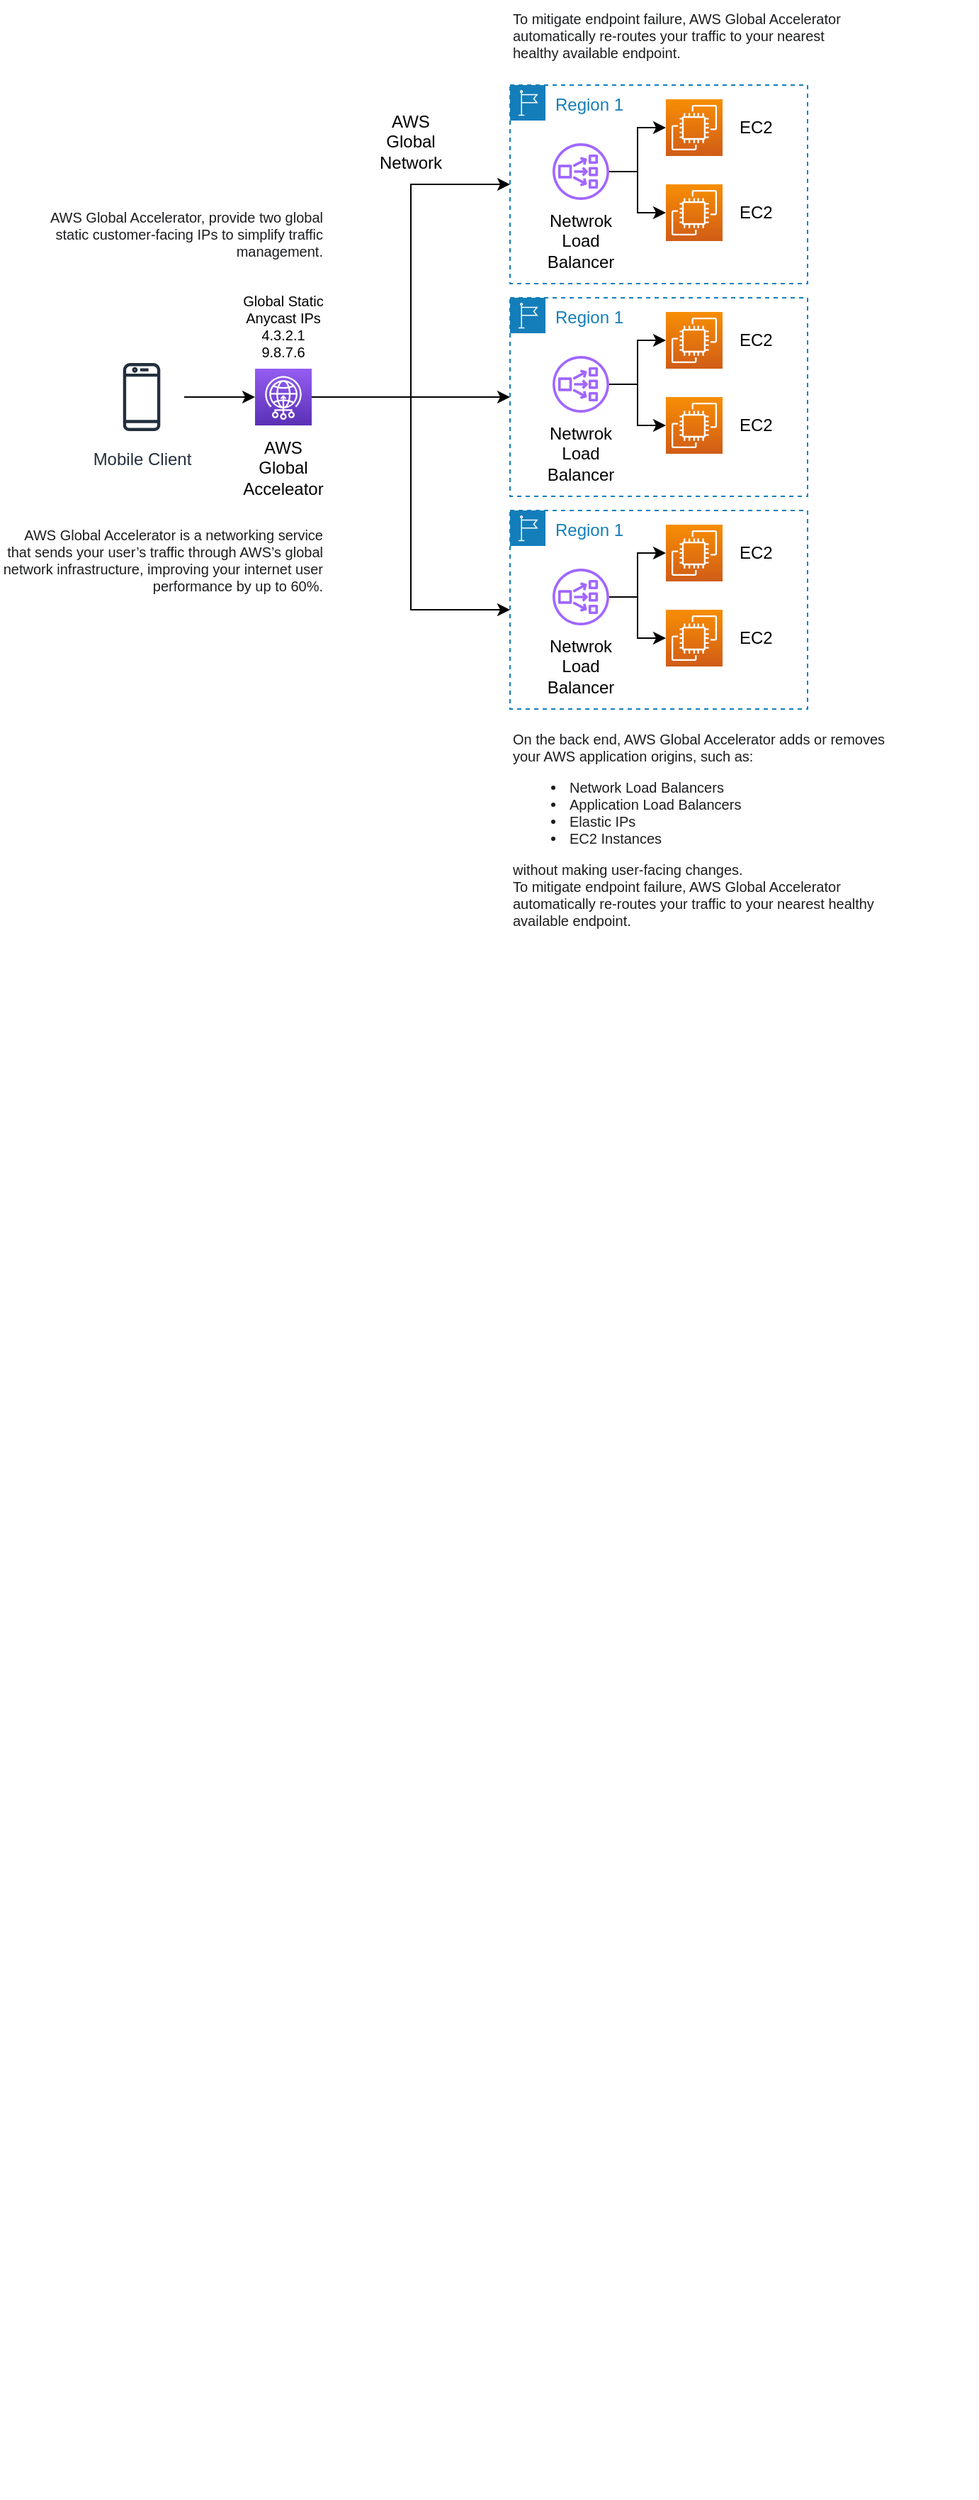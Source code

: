 <mxfile version="15.4.0" type="device"><diagram id="63iD8lmJqiWev-fXlUIS" name="Page-1"><mxGraphModel dx="1117" dy="710" grid="1" gridSize="10" guides="1" tooltips="1" connect="1" arrows="1" fold="1" page="0" pageScale="1" pageWidth="850" pageHeight="1100" math="0" shadow="0"><root><mxCell id="0"/><mxCell id="1" parent="0"/><mxCell id="vM6J8RbtzRKnhzt-yWAx-39" style="edgeStyle=orthogonalEdgeStyle;rounded=0;orthogonalLoop=1;jettySize=auto;html=1;entryX=0;entryY=0.5;entryDx=0;entryDy=0;" edge="1" parent="1" source="vM6J8RbtzRKnhzt-yWAx-1" target="vM6J8RbtzRKnhzt-yWAx-2"><mxGeometry relative="1" as="geometry"/></mxCell><mxCell id="vM6J8RbtzRKnhzt-yWAx-40" style="edgeStyle=orthogonalEdgeStyle;rounded=0;orthogonalLoop=1;jettySize=auto;html=1;entryX=0;entryY=0.5;entryDx=0;entryDy=0;" edge="1" parent="1" source="vM6J8RbtzRKnhzt-yWAx-1" target="vM6J8RbtzRKnhzt-yWAx-30"><mxGeometry relative="1" as="geometry"/></mxCell><mxCell id="vM6J8RbtzRKnhzt-yWAx-41" style="edgeStyle=orthogonalEdgeStyle;rounded=0;orthogonalLoop=1;jettySize=auto;html=1;entryX=0;entryY=0.5;entryDx=0;entryDy=0;" edge="1" parent="1" source="vM6J8RbtzRKnhzt-yWAx-1" target="vM6J8RbtzRKnhzt-yWAx-20"><mxGeometry relative="1" as="geometry"/></mxCell><mxCell id="vM6J8RbtzRKnhzt-yWAx-1" value="" style="sketch=0;points=[[0,0,0],[0.25,0,0],[0.5,0,0],[0.75,0,0],[1,0,0],[0,1,0],[0.25,1,0],[0.5,1,0],[0.75,1,0],[1,1,0],[0,0.25,0],[0,0.5,0],[0,0.75,0],[1,0.25,0],[1,0.5,0],[1,0.75,0]];outlineConnect=0;fontColor=#232F3E;gradientColor=#945DF2;gradientDirection=north;fillColor=#5A30B5;strokeColor=#ffffff;dashed=0;verticalLabelPosition=bottom;verticalAlign=top;align=center;html=1;fontSize=12;fontStyle=0;aspect=fixed;shape=mxgraph.aws4.resourceIcon;resIcon=mxgraph.aws4.global_accelerator;" vertex="1" parent="1"><mxGeometry x="320" y="280" width="40" height="40" as="geometry"/></mxCell><mxCell id="vM6J8RbtzRKnhzt-yWAx-18" value="" style="group" vertex="1" connectable="0" parent="1"><mxGeometry x="500" y="80" width="210" height="140" as="geometry"/></mxCell><mxCell id="vM6J8RbtzRKnhzt-yWAx-2" value="Region 1" style="points=[[0,0],[0.25,0],[0.5,0],[0.75,0],[1,0],[1,0.25],[1,0.5],[1,0.75],[1,1],[0.75,1],[0.5,1],[0.25,1],[0,1],[0,0.75],[0,0.5],[0,0.25]];outlineConnect=0;gradientColor=none;html=1;whiteSpace=wrap;fontSize=12;fontStyle=0;shape=mxgraph.aws4.group;grIcon=mxgraph.aws4.group_region;strokeColor=#147EBA;fillColor=none;verticalAlign=top;align=left;spacingLeft=30;fontColor=#147EBA;dashed=1;" vertex="1" parent="vM6J8RbtzRKnhzt-yWAx-18"><mxGeometry width="210" height="140" as="geometry"/></mxCell><mxCell id="vM6J8RbtzRKnhzt-yWAx-3" value="" style="sketch=0;outlineConnect=0;fontColor=#232F3E;gradientColor=none;fillColor=#A166FF;strokeColor=none;dashed=0;verticalLabelPosition=bottom;verticalAlign=top;align=center;html=1;fontSize=12;fontStyle=0;aspect=fixed;pointerEvents=1;shape=mxgraph.aws4.network_load_balancer;" vertex="1" parent="vM6J8RbtzRKnhzt-yWAx-18"><mxGeometry x="30" y="41" width="40" height="40" as="geometry"/></mxCell><mxCell id="vM6J8RbtzRKnhzt-yWAx-4" value="" style="sketch=0;points=[[0,0,0],[0.25,0,0],[0.5,0,0],[0.75,0,0],[1,0,0],[0,1,0],[0.25,1,0],[0.5,1,0],[0.75,1,0],[1,1,0],[0,0.25,0],[0,0.5,0],[0,0.75,0],[1,0.25,0],[1,0.5,0],[1,0.75,0]];outlineConnect=0;fontColor=#232F3E;gradientColor=#F78E04;gradientDirection=north;fillColor=#D05C17;strokeColor=#ffffff;dashed=0;verticalLabelPosition=bottom;verticalAlign=top;align=center;html=1;fontSize=12;fontStyle=0;aspect=fixed;shape=mxgraph.aws4.resourceIcon;resIcon=mxgraph.aws4.ec2;" vertex="1" parent="vM6J8RbtzRKnhzt-yWAx-18"><mxGeometry x="110" y="10" width="40" height="40" as="geometry"/></mxCell><mxCell id="vM6J8RbtzRKnhzt-yWAx-15" style="edgeStyle=orthogonalEdgeStyle;rounded=0;orthogonalLoop=1;jettySize=auto;html=1;entryX=0;entryY=0.5;entryDx=0;entryDy=0;entryPerimeter=0;" edge="1" parent="vM6J8RbtzRKnhzt-yWAx-18" source="vM6J8RbtzRKnhzt-yWAx-3" target="vM6J8RbtzRKnhzt-yWAx-4"><mxGeometry relative="1" as="geometry"/></mxCell><mxCell id="vM6J8RbtzRKnhzt-yWAx-5" value="EC2" style="text;html=1;strokeColor=none;fillColor=none;align=left;verticalAlign=middle;whiteSpace=wrap;rounded=0;" vertex="1" parent="vM6J8RbtzRKnhzt-yWAx-18"><mxGeometry x="160" y="15" width="30" height="30" as="geometry"/></mxCell><mxCell id="vM6J8RbtzRKnhzt-yWAx-11" value="" style="sketch=0;points=[[0,0,0],[0.25,0,0],[0.5,0,0],[0.75,0,0],[1,0,0],[0,1,0],[0.25,1,0],[0.5,1,0],[0.75,1,0],[1,1,0],[0,0.25,0],[0,0.5,0],[0,0.75,0],[1,0.25,0],[1,0.5,0],[1,0.75,0]];outlineConnect=0;fontColor=#232F3E;gradientColor=#F78E04;gradientDirection=north;fillColor=#D05C17;strokeColor=#ffffff;dashed=0;verticalLabelPosition=bottom;verticalAlign=top;align=center;html=1;fontSize=12;fontStyle=0;aspect=fixed;shape=mxgraph.aws4.resourceIcon;resIcon=mxgraph.aws4.ec2;" vertex="1" parent="vM6J8RbtzRKnhzt-yWAx-18"><mxGeometry x="110" y="70" width="40" height="40" as="geometry"/></mxCell><mxCell id="vM6J8RbtzRKnhzt-yWAx-16" style="edgeStyle=orthogonalEdgeStyle;rounded=0;orthogonalLoop=1;jettySize=auto;html=1;entryX=0;entryY=0.5;entryDx=0;entryDy=0;entryPerimeter=0;" edge="1" parent="vM6J8RbtzRKnhzt-yWAx-18" source="vM6J8RbtzRKnhzt-yWAx-3" target="vM6J8RbtzRKnhzt-yWAx-11"><mxGeometry relative="1" as="geometry"/></mxCell><mxCell id="vM6J8RbtzRKnhzt-yWAx-12" value="EC2" style="text;html=1;strokeColor=none;fillColor=none;align=left;verticalAlign=middle;whiteSpace=wrap;rounded=0;" vertex="1" parent="vM6J8RbtzRKnhzt-yWAx-18"><mxGeometry x="160" y="75" width="30" height="30" as="geometry"/></mxCell><mxCell id="vM6J8RbtzRKnhzt-yWAx-17" value="Netwrok Load Balancer" style="text;html=1;strokeColor=none;fillColor=none;align=center;verticalAlign=middle;whiteSpace=wrap;rounded=0;" vertex="1" parent="vM6J8RbtzRKnhzt-yWAx-18"><mxGeometry x="20" y="90" width="60" height="40" as="geometry"/></mxCell><mxCell id="vM6J8RbtzRKnhzt-yWAx-19" value="" style="group" vertex="1" connectable="0" parent="1"><mxGeometry x="500" y="380" width="210" height="140" as="geometry"/></mxCell><mxCell id="vM6J8RbtzRKnhzt-yWAx-20" value="Region 1" style="points=[[0,0],[0.25,0],[0.5,0],[0.75,0],[1,0],[1,0.25],[1,0.5],[1,0.75],[1,1],[0.75,1],[0.5,1],[0.25,1],[0,1],[0,0.75],[0,0.5],[0,0.25]];outlineConnect=0;gradientColor=none;html=1;whiteSpace=wrap;fontSize=12;fontStyle=0;shape=mxgraph.aws4.group;grIcon=mxgraph.aws4.group_region;strokeColor=#147EBA;fillColor=none;verticalAlign=top;align=left;spacingLeft=30;fontColor=#147EBA;dashed=1;" vertex="1" parent="vM6J8RbtzRKnhzt-yWAx-19"><mxGeometry width="210" height="140" as="geometry"/></mxCell><mxCell id="vM6J8RbtzRKnhzt-yWAx-21" value="" style="sketch=0;outlineConnect=0;fontColor=#232F3E;gradientColor=none;fillColor=#A166FF;strokeColor=none;dashed=0;verticalLabelPosition=bottom;verticalAlign=top;align=center;html=1;fontSize=12;fontStyle=0;aspect=fixed;pointerEvents=1;shape=mxgraph.aws4.network_load_balancer;" vertex="1" parent="vM6J8RbtzRKnhzt-yWAx-19"><mxGeometry x="30" y="41" width="40" height="40" as="geometry"/></mxCell><mxCell id="vM6J8RbtzRKnhzt-yWAx-22" value="" style="sketch=0;points=[[0,0,0],[0.25,0,0],[0.5,0,0],[0.75,0,0],[1,0,0],[0,1,0],[0.25,1,0],[0.5,1,0],[0.75,1,0],[1,1,0],[0,0.25,0],[0,0.5,0],[0,0.75,0],[1,0.25,0],[1,0.5,0],[1,0.75,0]];outlineConnect=0;fontColor=#232F3E;gradientColor=#F78E04;gradientDirection=north;fillColor=#D05C17;strokeColor=#ffffff;dashed=0;verticalLabelPosition=bottom;verticalAlign=top;align=center;html=1;fontSize=12;fontStyle=0;aspect=fixed;shape=mxgraph.aws4.resourceIcon;resIcon=mxgraph.aws4.ec2;" vertex="1" parent="vM6J8RbtzRKnhzt-yWAx-19"><mxGeometry x="110" y="10" width="40" height="40" as="geometry"/></mxCell><mxCell id="vM6J8RbtzRKnhzt-yWAx-23" style="edgeStyle=orthogonalEdgeStyle;rounded=0;orthogonalLoop=1;jettySize=auto;html=1;entryX=0;entryY=0.5;entryDx=0;entryDy=0;entryPerimeter=0;" edge="1" parent="vM6J8RbtzRKnhzt-yWAx-19" source="vM6J8RbtzRKnhzt-yWAx-21" target="vM6J8RbtzRKnhzt-yWAx-22"><mxGeometry relative="1" as="geometry"/></mxCell><mxCell id="vM6J8RbtzRKnhzt-yWAx-24" value="EC2" style="text;html=1;strokeColor=none;fillColor=none;align=left;verticalAlign=middle;whiteSpace=wrap;rounded=0;" vertex="1" parent="vM6J8RbtzRKnhzt-yWAx-19"><mxGeometry x="160" y="15" width="30" height="30" as="geometry"/></mxCell><mxCell id="vM6J8RbtzRKnhzt-yWAx-25" value="" style="sketch=0;points=[[0,0,0],[0.25,0,0],[0.5,0,0],[0.75,0,0],[1,0,0],[0,1,0],[0.25,1,0],[0.5,1,0],[0.75,1,0],[1,1,0],[0,0.25,0],[0,0.5,0],[0,0.75,0],[1,0.25,0],[1,0.5,0],[1,0.75,0]];outlineConnect=0;fontColor=#232F3E;gradientColor=#F78E04;gradientDirection=north;fillColor=#D05C17;strokeColor=#ffffff;dashed=0;verticalLabelPosition=bottom;verticalAlign=top;align=center;html=1;fontSize=12;fontStyle=0;aspect=fixed;shape=mxgraph.aws4.resourceIcon;resIcon=mxgraph.aws4.ec2;" vertex="1" parent="vM6J8RbtzRKnhzt-yWAx-19"><mxGeometry x="110" y="70" width="40" height="40" as="geometry"/></mxCell><mxCell id="vM6J8RbtzRKnhzt-yWAx-26" style="edgeStyle=orthogonalEdgeStyle;rounded=0;orthogonalLoop=1;jettySize=auto;html=1;entryX=0;entryY=0.5;entryDx=0;entryDy=0;entryPerimeter=0;" edge="1" parent="vM6J8RbtzRKnhzt-yWAx-19" source="vM6J8RbtzRKnhzt-yWAx-21" target="vM6J8RbtzRKnhzt-yWAx-25"><mxGeometry relative="1" as="geometry"/></mxCell><mxCell id="vM6J8RbtzRKnhzt-yWAx-27" value="EC2" style="text;html=1;strokeColor=none;fillColor=none;align=left;verticalAlign=middle;whiteSpace=wrap;rounded=0;" vertex="1" parent="vM6J8RbtzRKnhzt-yWAx-19"><mxGeometry x="160" y="75" width="30" height="30" as="geometry"/></mxCell><mxCell id="vM6J8RbtzRKnhzt-yWAx-28" value="Netwrok Load Balancer" style="text;html=1;strokeColor=none;fillColor=none;align=center;verticalAlign=middle;whiteSpace=wrap;rounded=0;" vertex="1" parent="vM6J8RbtzRKnhzt-yWAx-19"><mxGeometry x="20" y="90" width="60" height="40" as="geometry"/></mxCell><mxCell id="vM6J8RbtzRKnhzt-yWAx-29" value="" style="group" vertex="1" connectable="0" parent="1"><mxGeometry x="500" y="230" width="210" height="140" as="geometry"/></mxCell><mxCell id="vM6J8RbtzRKnhzt-yWAx-30" value="Region 1" style="points=[[0,0],[0.25,0],[0.5,0],[0.75,0],[1,0],[1,0.25],[1,0.5],[1,0.75],[1,1],[0.75,1],[0.5,1],[0.25,1],[0,1],[0,0.75],[0,0.5],[0,0.25]];outlineConnect=0;gradientColor=none;html=1;whiteSpace=wrap;fontSize=12;fontStyle=0;shape=mxgraph.aws4.group;grIcon=mxgraph.aws4.group_region;strokeColor=#147EBA;fillColor=none;verticalAlign=top;align=left;spacingLeft=30;fontColor=#147EBA;dashed=1;" vertex="1" parent="vM6J8RbtzRKnhzt-yWAx-29"><mxGeometry width="210" height="140" as="geometry"/></mxCell><mxCell id="vM6J8RbtzRKnhzt-yWAx-31" value="" style="sketch=0;outlineConnect=0;fontColor=#232F3E;gradientColor=none;fillColor=#A166FF;strokeColor=none;dashed=0;verticalLabelPosition=bottom;verticalAlign=top;align=center;html=1;fontSize=12;fontStyle=0;aspect=fixed;pointerEvents=1;shape=mxgraph.aws4.network_load_balancer;" vertex="1" parent="vM6J8RbtzRKnhzt-yWAx-29"><mxGeometry x="30" y="41" width="40" height="40" as="geometry"/></mxCell><mxCell id="vM6J8RbtzRKnhzt-yWAx-32" value="" style="sketch=0;points=[[0,0,0],[0.25,0,0],[0.5,0,0],[0.75,0,0],[1,0,0],[0,1,0],[0.25,1,0],[0.5,1,0],[0.75,1,0],[1,1,0],[0,0.25,0],[0,0.5,0],[0,0.75,0],[1,0.25,0],[1,0.5,0],[1,0.75,0]];outlineConnect=0;fontColor=#232F3E;gradientColor=#F78E04;gradientDirection=north;fillColor=#D05C17;strokeColor=#ffffff;dashed=0;verticalLabelPosition=bottom;verticalAlign=top;align=center;html=1;fontSize=12;fontStyle=0;aspect=fixed;shape=mxgraph.aws4.resourceIcon;resIcon=mxgraph.aws4.ec2;" vertex="1" parent="vM6J8RbtzRKnhzt-yWAx-29"><mxGeometry x="110" y="10" width="40" height="40" as="geometry"/></mxCell><mxCell id="vM6J8RbtzRKnhzt-yWAx-33" style="edgeStyle=orthogonalEdgeStyle;rounded=0;orthogonalLoop=1;jettySize=auto;html=1;entryX=0;entryY=0.5;entryDx=0;entryDy=0;entryPerimeter=0;" edge="1" parent="vM6J8RbtzRKnhzt-yWAx-29" source="vM6J8RbtzRKnhzt-yWAx-31" target="vM6J8RbtzRKnhzt-yWAx-32"><mxGeometry relative="1" as="geometry"/></mxCell><mxCell id="vM6J8RbtzRKnhzt-yWAx-34" value="EC2" style="text;html=1;strokeColor=none;fillColor=none;align=left;verticalAlign=middle;whiteSpace=wrap;rounded=0;" vertex="1" parent="vM6J8RbtzRKnhzt-yWAx-29"><mxGeometry x="160" y="15" width="30" height="30" as="geometry"/></mxCell><mxCell id="vM6J8RbtzRKnhzt-yWAx-35" value="" style="sketch=0;points=[[0,0,0],[0.25,0,0],[0.5,0,0],[0.75,0,0],[1,0,0],[0,1,0],[0.25,1,0],[0.5,1,0],[0.75,1,0],[1,1,0],[0,0.25,0],[0,0.5,0],[0,0.75,0],[1,0.25,0],[1,0.5,0],[1,0.75,0]];outlineConnect=0;fontColor=#232F3E;gradientColor=#F78E04;gradientDirection=north;fillColor=#D05C17;strokeColor=#ffffff;dashed=0;verticalLabelPosition=bottom;verticalAlign=top;align=center;html=1;fontSize=12;fontStyle=0;aspect=fixed;shape=mxgraph.aws4.resourceIcon;resIcon=mxgraph.aws4.ec2;" vertex="1" parent="vM6J8RbtzRKnhzt-yWAx-29"><mxGeometry x="110" y="70" width="40" height="40" as="geometry"/></mxCell><mxCell id="vM6J8RbtzRKnhzt-yWAx-36" style="edgeStyle=orthogonalEdgeStyle;rounded=0;orthogonalLoop=1;jettySize=auto;html=1;entryX=0;entryY=0.5;entryDx=0;entryDy=0;entryPerimeter=0;" edge="1" parent="vM6J8RbtzRKnhzt-yWAx-29" source="vM6J8RbtzRKnhzt-yWAx-31" target="vM6J8RbtzRKnhzt-yWAx-35"><mxGeometry relative="1" as="geometry"/></mxCell><mxCell id="vM6J8RbtzRKnhzt-yWAx-37" value="EC2" style="text;html=1;strokeColor=none;fillColor=none;align=left;verticalAlign=middle;whiteSpace=wrap;rounded=0;" vertex="1" parent="vM6J8RbtzRKnhzt-yWAx-29"><mxGeometry x="160" y="75" width="30" height="30" as="geometry"/></mxCell><mxCell id="vM6J8RbtzRKnhzt-yWAx-38" value="Netwrok Load Balancer" style="text;html=1;strokeColor=none;fillColor=none;align=center;verticalAlign=middle;whiteSpace=wrap;rounded=0;" vertex="1" parent="vM6J8RbtzRKnhzt-yWAx-29"><mxGeometry x="20" y="90" width="60" height="40" as="geometry"/></mxCell><mxCell id="vM6J8RbtzRKnhzt-yWAx-42" value="AWS Global Acceleator" style="text;html=1;strokeColor=none;fillColor=none;align=center;verticalAlign=middle;whiteSpace=wrap;rounded=0;" vertex="1" parent="1"><mxGeometry x="310" y="330" width="60" height="40" as="geometry"/></mxCell><mxCell id="vM6J8RbtzRKnhzt-yWAx-44" style="edgeStyle=orthogonalEdgeStyle;rounded=0;orthogonalLoop=1;jettySize=auto;html=1;" edge="1" parent="1" source="vM6J8RbtzRKnhzt-yWAx-43"><mxGeometry relative="1" as="geometry"><mxPoint x="320" y="300" as="targetPoint"/></mxGeometry></mxCell><mxCell id="vM6J8RbtzRKnhzt-yWAx-43" value="Mobile Client" style="sketch=0;outlineConnect=0;fontColor=#232F3E;gradientColor=none;strokeColor=#232F3E;fillColor=#ffffff;dashed=0;verticalLabelPosition=bottom;verticalAlign=top;align=center;html=1;fontSize=12;fontStyle=0;aspect=fixed;shape=mxgraph.aws4.resourceIcon;resIcon=mxgraph.aws4.mobile_client;" vertex="1" parent="1"><mxGeometry x="210" y="270" width="60" height="60" as="geometry"/></mxCell><mxCell id="vM6J8RbtzRKnhzt-yWAx-45" value="&lt;span style=&quot;color: rgb(28 , 29 , 31) ; font-size: 10px ; background-color: rgb(255 , 255 , 255)&quot;&gt;&amp;nbsp;AWS Global Accelerator is a networking service that sends your user’s traffic through AWS’s global network infrastructure, improving your internet user performance by up to 60%.&lt;/span&gt;" style="text;html=1;strokeColor=none;fillColor=none;align=right;verticalAlign=middle;whiteSpace=wrap;rounded=0;fontSize=10;" vertex="1" parent="1"><mxGeometry x="140" y="390" width="230" height="50" as="geometry"/></mxCell><mxCell id="vM6J8RbtzRKnhzt-yWAx-46" value="AWS Global Network" style="text;html=1;strokeColor=none;fillColor=none;align=center;verticalAlign=middle;whiteSpace=wrap;rounded=0;" vertex="1" parent="1"><mxGeometry x="400" y="100" width="60" height="40" as="geometry"/></mxCell><mxCell id="vM6J8RbtzRKnhzt-yWAx-48" value="&lt;span style=&quot;color: rgb(28 , 29 , 31) ; font-size: 10px ; background-color: rgb(255 , 255 , 255)&quot;&gt;AWS Global Accelerator, provide two global static customer-facing IPs to simplify traffic management.&lt;/span&gt;" style="text;html=1;strokeColor=none;fillColor=none;align=right;verticalAlign=middle;whiteSpace=wrap;rounded=0;fontSize=10;" vertex="1" parent="1"><mxGeometry x="160" y="170" width="210" height="30" as="geometry"/></mxCell><mxCell id="vM6J8RbtzRKnhzt-yWAx-50" value="&lt;span style=&quot;color: rgb(28 , 29 , 31) ; font-size: 10px ; background-color: rgb(255 , 255 , 255)&quot;&gt;On the back end, AWS Global Accelerator adds or removes your AWS application origins, such as:&lt;br&gt;&lt;ul&gt;&lt;li&gt;&lt;span style=&quot;color: rgb(28 , 29 , 31) ; font-size: 10px ; background-color: rgb(255 , 255 , 255)&quot;&gt;Network Load Balancers&lt;/span&gt;&lt;/li&gt;&lt;li&gt;&lt;span style=&quot;color: rgb(28 , 29 , 31) ; font-size: 10px ; background-color: rgb(255 , 255 , 255)&quot;&gt;Application Load Balancers&lt;/span&gt;&lt;/li&gt;&lt;li&gt;&lt;span style=&quot;color: rgb(28 , 29 , 31) ; font-size: 10px ; background-color: rgb(255 , 255 , 255)&quot;&gt;Elastic IPs&lt;/span&gt;&lt;/li&gt;&lt;li&gt;&lt;span style=&quot;color: rgb(28 , 29 , 31) ; font-size: 10px ; background-color: rgb(255 , 255 , 255)&quot;&gt;EC2 Instances&lt;/span&gt;&lt;/li&gt;&lt;/ul&gt;without making user-facing changes.&lt;br&gt;To mitigate endpoint failure, AWS Global Accelerator automatically re-routes your traffic to your nearest healthy available endpoint.&lt;/span&gt;" style="text;html=1;strokeColor=none;fillColor=none;align=left;verticalAlign=middle;whiteSpace=wrap;rounded=0;fontSize=10;" vertex="1" parent="1"><mxGeometry x="500" y="530" width="270" height="150" as="geometry"/></mxCell><mxCell id="vM6J8RbtzRKnhzt-yWAx-51" value="Global Static Anycast IPs&lt;br&gt;4.3.2.1&lt;br&gt;9.8.7.6" style="text;html=1;strokeColor=none;fillColor=none;align=center;verticalAlign=middle;whiteSpace=wrap;rounded=0;fontSize=10;" vertex="1" parent="1"><mxGeometry x="305" y="230" width="70" height="40" as="geometry"/></mxCell><mxCell id="vM6J8RbtzRKnhzt-yWAx-52" value="&lt;span style=&quot;color: rgb(28 , 29 , 31) ; font-size: 10px ; background-color: rgb(255 , 255 , 255)&quot;&gt;To mitigate endpoint failure, AWS Global Accelerator automatically re-routes your traffic to your nearest healthy available endpoint.&lt;/span&gt;" style="text;html=1;strokeColor=none;fillColor=none;align=left;verticalAlign=middle;whiteSpace=wrap;rounded=0;fontSize=10;" vertex="1" parent="1"><mxGeometry x="500" y="20" width="250" height="50" as="geometry"/></mxCell><mxCell id="vM6J8RbtzRKnhzt-yWAx-53" value="" style="shape=image;verticalLabelPosition=bottom;labelBackgroundColor=#ffffff;verticalAlign=top;aspect=fixed;imageAspect=0;image=https://d1.awsstatic.com/aws-datasync-how-it-works-diagram-transfer-data-from-on-premises-to-AWS.348efd1b0f93399ea4edc7b6fd02a86d115b70e4.png;" vertex="1" parent="1"><mxGeometry x="150" y="730" width="650" height="360" as="geometry"/></mxCell><mxCell id="vM6J8RbtzRKnhzt-yWAx-54" value="" style="shape=image;verticalLabelPosition=bottom;labelBackgroundColor=#ffffff;verticalAlign=top;aspect=fixed;imageAspect=0;image=https://docs.aws.amazon.com/AWSEC2/latest/UserGuide/images/ami_copy.png;" vertex="1" parent="1"><mxGeometry x="432" y="1160" width="338" height="278" as="geometry"/></mxCell><mxCell id="vM6J8RbtzRKnhzt-yWAx-55" value="" style="shape=image;verticalLabelPosition=bottom;labelBackgroundColor=#ffffff;verticalAlign=top;aspect=fixed;imageAspect=0;image=https://assets-pt.media.datacumulus.com/aws-saa-pt/assets/pt4-q46-i1.jpg;" vertex="1" parent="1"><mxGeometry x="310" y="1550" width="520" height="232" as="geometry"/></mxCell></root></mxGraphModel></diagram></mxfile>